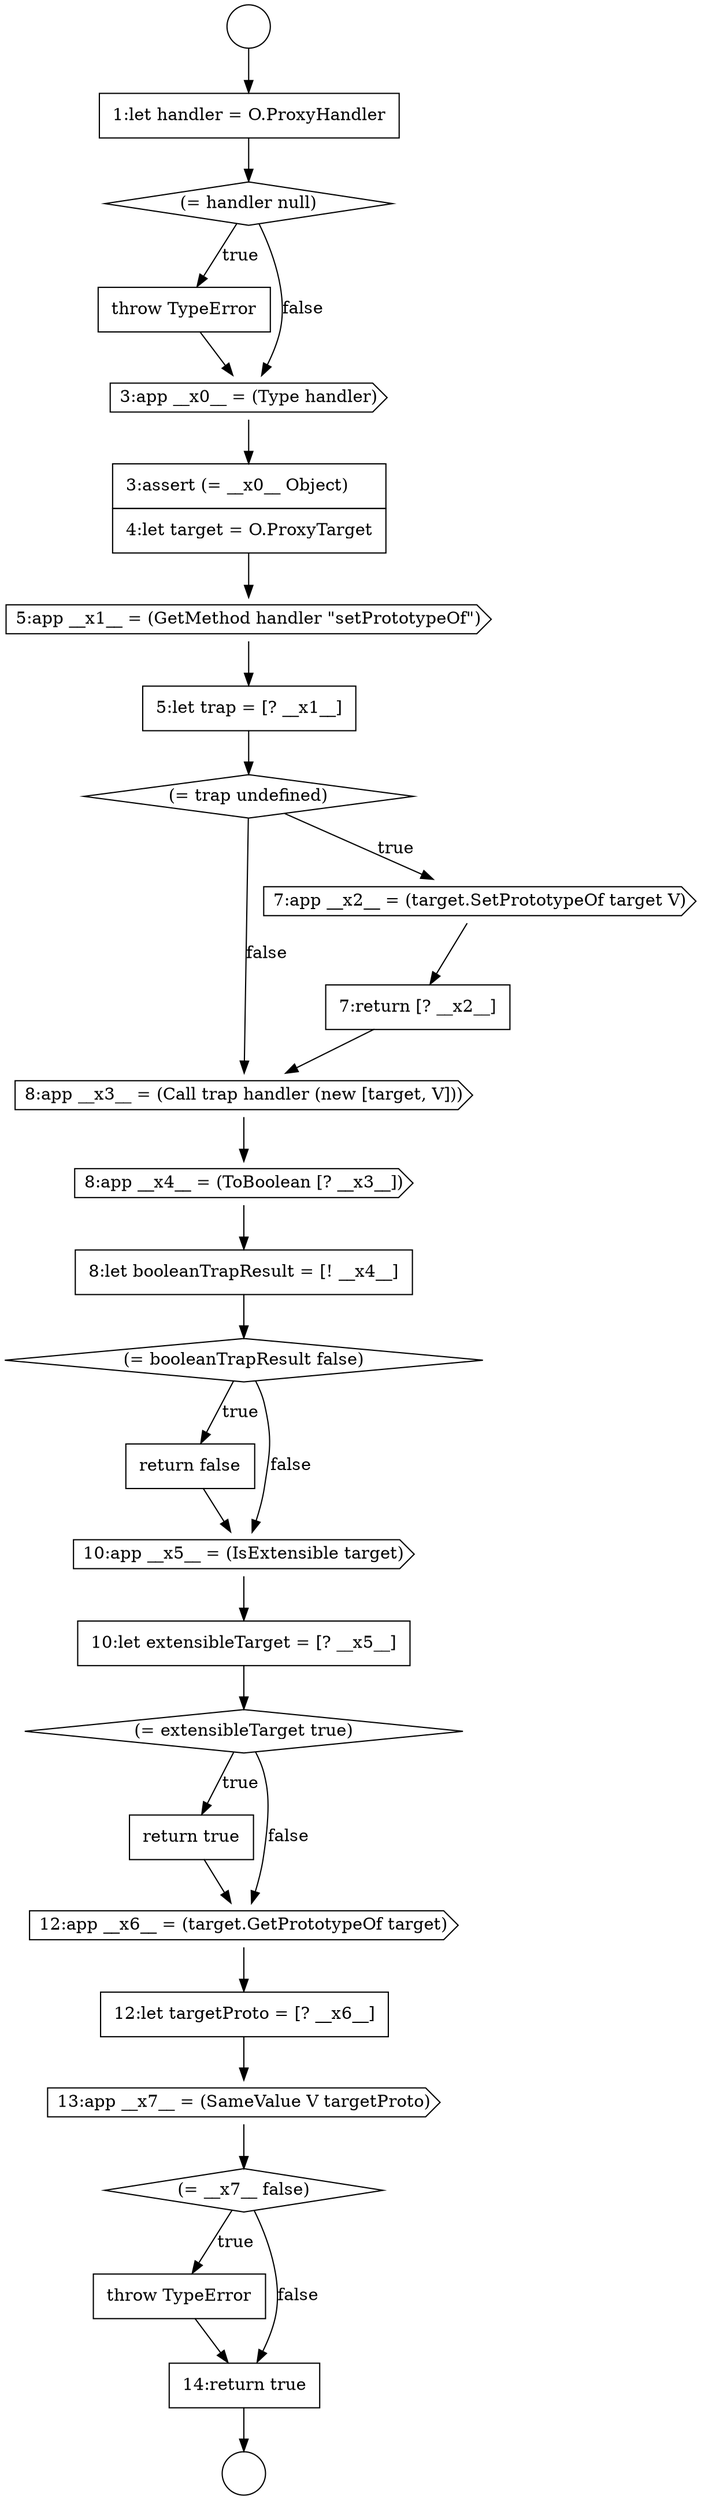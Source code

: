 digraph {
  node3185 [shape=none, margin=0, label=<<font color="black">
    <table border="0" cellborder="1" cellspacing="0" cellpadding="10">
      <tr><td align="left">1:let handler = O.ProxyHandler</td></tr>
    </table>
  </font>> color="black" fillcolor="white" style=filled]
  node3199 [shape=none, margin=0, label=<<font color="black">
    <table border="0" cellborder="1" cellspacing="0" cellpadding="10">
      <tr><td align="left">return false</td></tr>
    </table>
  </font>> color="black" fillcolor="white" style=filled]
  node3186 [shape=diamond, label=<<font color="black">(= handler null)</font>> color="black" fillcolor="white" style=filled]
  node3207 [shape=diamond, label=<<font color="black">(= __x7__ false)</font>> color="black" fillcolor="white" style=filled]
  node3205 [shape=none, margin=0, label=<<font color="black">
    <table border="0" cellborder="1" cellspacing="0" cellpadding="10">
      <tr><td align="left">12:let targetProto = [? __x6__]</td></tr>
    </table>
  </font>> color="black" fillcolor="white" style=filled]
  node3194 [shape=none, margin=0, label=<<font color="black">
    <table border="0" cellborder="1" cellspacing="0" cellpadding="10">
      <tr><td align="left">7:return [? __x2__]</td></tr>
    </table>
  </font>> color="black" fillcolor="white" style=filled]
  node3201 [shape=none, margin=0, label=<<font color="black">
    <table border="0" cellborder="1" cellspacing="0" cellpadding="10">
      <tr><td align="left">10:let extensibleTarget = [? __x5__]</td></tr>
    </table>
  </font>> color="black" fillcolor="white" style=filled]
  node3187 [shape=none, margin=0, label=<<font color="black">
    <table border="0" cellborder="1" cellspacing="0" cellpadding="10">
      <tr><td align="left">throw TypeError</td></tr>
    </table>
  </font>> color="black" fillcolor="white" style=filled]
  node3208 [shape=none, margin=0, label=<<font color="black">
    <table border="0" cellborder="1" cellspacing="0" cellpadding="10">
      <tr><td align="left">throw TypeError</td></tr>
    </table>
  </font>> color="black" fillcolor="white" style=filled]
  node3197 [shape=none, margin=0, label=<<font color="black">
    <table border="0" cellborder="1" cellspacing="0" cellpadding="10">
      <tr><td align="left">8:let booleanTrapResult = [! __x4__]</td></tr>
    </table>
  </font>> color="black" fillcolor="white" style=filled]
  node3192 [shape=diamond, label=<<font color="black">(= trap undefined)</font>> color="black" fillcolor="white" style=filled]
  node3209 [shape=none, margin=0, label=<<font color="black">
    <table border="0" cellborder="1" cellspacing="0" cellpadding="10">
      <tr><td align="left">14:return true</td></tr>
    </table>
  </font>> color="black" fillcolor="white" style=filled]
  node3202 [shape=diamond, label=<<font color="black">(= extensibleTarget true)</font>> color="black" fillcolor="white" style=filled]
  node3188 [shape=cds, label=<<font color="black">3:app __x0__ = (Type handler)</font>> color="black" fillcolor="white" style=filled]
  node3203 [shape=none, margin=0, label=<<font color="black">
    <table border="0" cellborder="1" cellspacing="0" cellpadding="10">
      <tr><td align="left">return true</td></tr>
    </table>
  </font>> color="black" fillcolor="white" style=filled]
  node3196 [shape=cds, label=<<font color="black">8:app __x4__ = (ToBoolean [? __x3__])</font>> color="black" fillcolor="white" style=filled]
  node3200 [shape=cds, label=<<font color="black">10:app __x5__ = (IsExtensible target)</font>> color="black" fillcolor="white" style=filled]
  node3204 [shape=cds, label=<<font color="black">12:app __x6__ = (target.GetPrototypeOf target)</font>> color="black" fillcolor="white" style=filled]
  node3195 [shape=cds, label=<<font color="black">8:app __x3__ = (Call trap handler (new [target, V]))</font>> color="black" fillcolor="white" style=filled]
  node3189 [shape=none, margin=0, label=<<font color="black">
    <table border="0" cellborder="1" cellspacing="0" cellpadding="10">
      <tr><td align="left">3:assert (= __x0__ Object)</td></tr>
      <tr><td align="left">4:let target = O.ProxyTarget</td></tr>
    </table>
  </font>> color="black" fillcolor="white" style=filled]
  node3184 [shape=circle label=" " color="black" fillcolor="white" style=filled]
  node3191 [shape=none, margin=0, label=<<font color="black">
    <table border="0" cellborder="1" cellspacing="0" cellpadding="10">
      <tr><td align="left">5:let trap = [? __x1__]</td></tr>
    </table>
  </font>> color="black" fillcolor="white" style=filled]
  node3198 [shape=diamond, label=<<font color="black">(= booleanTrapResult false)</font>> color="black" fillcolor="white" style=filled]
  node3183 [shape=circle label=" " color="black" fillcolor="white" style=filled]
  node3190 [shape=cds, label=<<font color="black">5:app __x1__ = (GetMethod handler &quot;setPrototypeOf&quot;)</font>> color="black" fillcolor="white" style=filled]
  node3193 [shape=cds, label=<<font color="black">7:app __x2__ = (target.SetPrototypeOf target V)</font>> color="black" fillcolor="white" style=filled]
  node3206 [shape=cds, label=<<font color="black">13:app __x7__ = (SameValue V targetProto)</font>> color="black" fillcolor="white" style=filled]
  node3195 -> node3196 [ color="black"]
  node3188 -> node3189 [ color="black"]
  node3208 -> node3209 [ color="black"]
  node3185 -> node3186 [ color="black"]
  node3196 -> node3197 [ color="black"]
  node3207 -> node3208 [label=<<font color="black">true</font>> color="black"]
  node3207 -> node3209 [label=<<font color="black">false</font>> color="black"]
  node3202 -> node3203 [label=<<font color="black">true</font>> color="black"]
  node3202 -> node3204 [label=<<font color="black">false</font>> color="black"]
  node3203 -> node3204 [ color="black"]
  node3201 -> node3202 [ color="black"]
  node3187 -> node3188 [ color="black"]
  node3190 -> node3191 [ color="black"]
  node3206 -> node3207 [ color="black"]
  node3205 -> node3206 [ color="black"]
  node3192 -> node3193 [label=<<font color="black">true</font>> color="black"]
  node3192 -> node3195 [label=<<font color="black">false</font>> color="black"]
  node3204 -> node3205 [ color="black"]
  node3191 -> node3192 [ color="black"]
  node3194 -> node3195 [ color="black"]
  node3186 -> node3187 [label=<<font color="black">true</font>> color="black"]
  node3186 -> node3188 [label=<<font color="black">false</font>> color="black"]
  node3183 -> node3185 [ color="black"]
  node3198 -> node3199 [label=<<font color="black">true</font>> color="black"]
  node3198 -> node3200 [label=<<font color="black">false</font>> color="black"]
  node3199 -> node3200 [ color="black"]
  node3189 -> node3190 [ color="black"]
  node3193 -> node3194 [ color="black"]
  node3200 -> node3201 [ color="black"]
  node3209 -> node3184 [ color="black"]
  node3197 -> node3198 [ color="black"]
}
